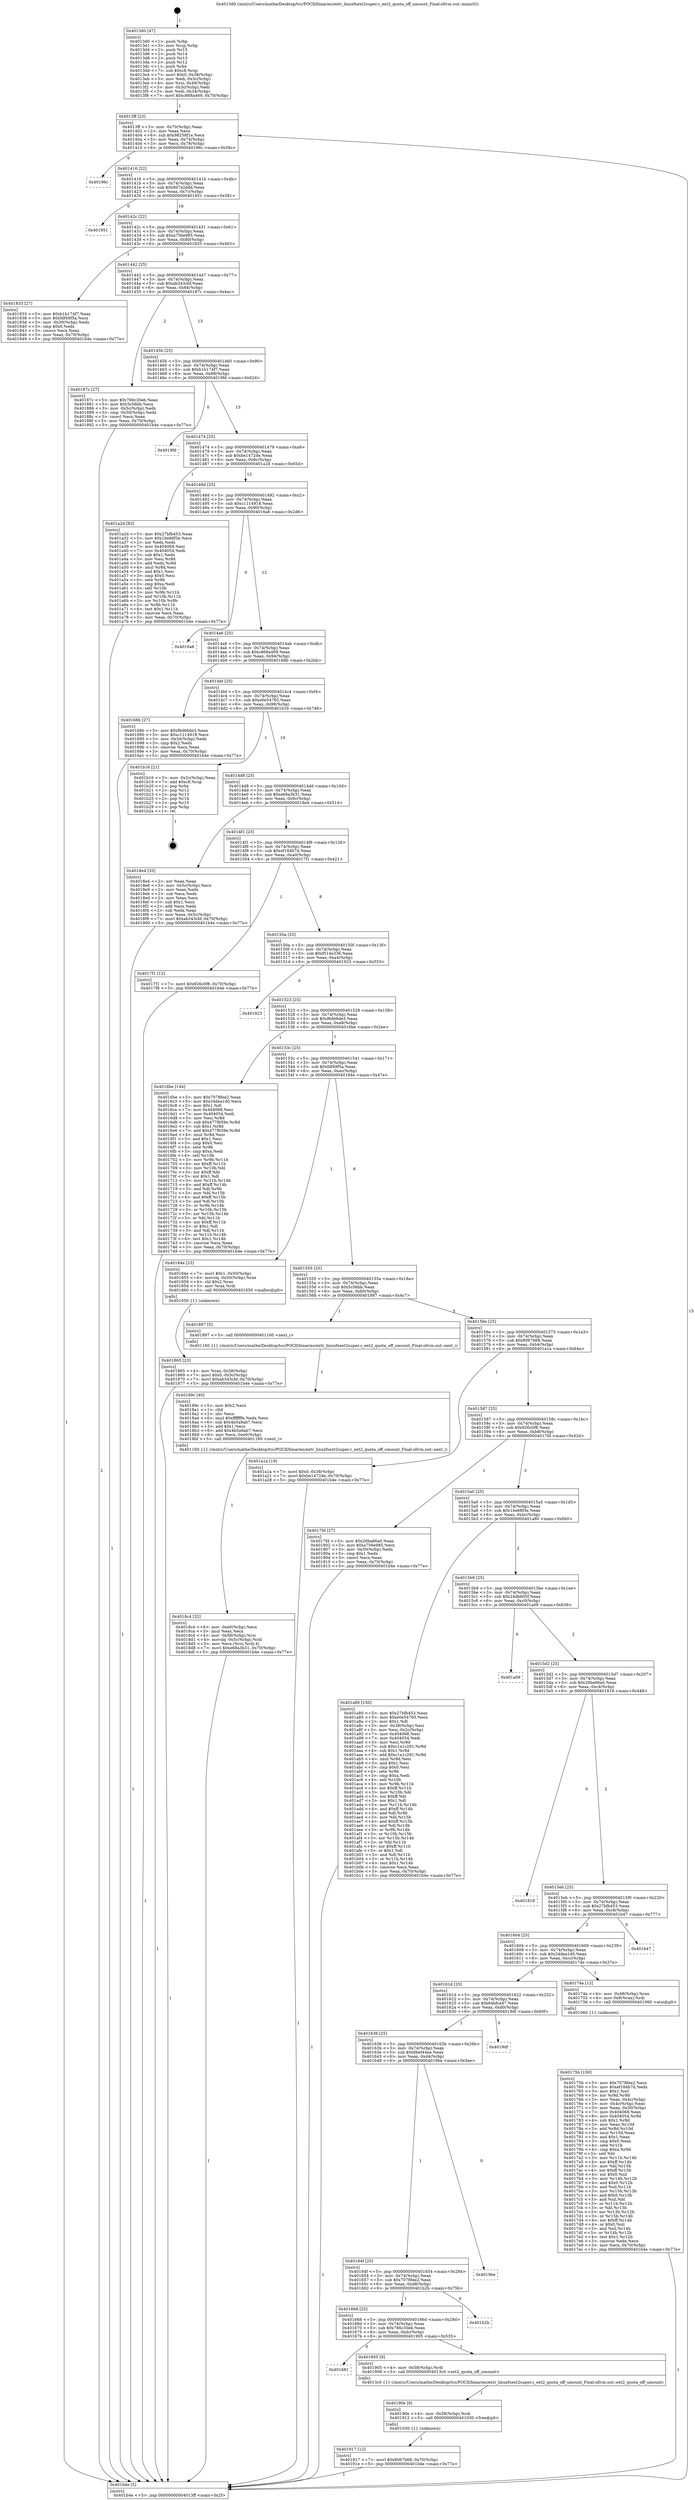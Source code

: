 digraph "0x4013d0" {
  label = "0x4013d0 (/mnt/c/Users/mathe/Desktop/tcc/POCII/binaries/extr_linuxfsext2super.c_ext2_quota_off_umount_Final-ollvm.out::main(0))"
  labelloc = "t"
  node[shape=record]

  Entry [label="",width=0.3,height=0.3,shape=circle,fillcolor=black,style=filled]
  "0x4013ff" [label="{
     0x4013ff [23]\l
     | [instrs]\l
     &nbsp;&nbsp;0x4013ff \<+3\>: mov -0x70(%rbp),%eax\l
     &nbsp;&nbsp;0x401402 \<+2\>: mov %eax,%ecx\l
     &nbsp;&nbsp;0x401404 \<+6\>: sub $0x98258f1e,%ecx\l
     &nbsp;&nbsp;0x40140a \<+3\>: mov %eax,-0x74(%rbp)\l
     &nbsp;&nbsp;0x40140d \<+3\>: mov %ecx,-0x78(%rbp)\l
     &nbsp;&nbsp;0x401410 \<+6\>: je 000000000040196c \<main+0x59c\>\l
  }"]
  "0x40196c" [label="{
     0x40196c\l
  }", style=dashed]
  "0x401416" [label="{
     0x401416 [22]\l
     | [instrs]\l
     &nbsp;&nbsp;0x401416 \<+5\>: jmp 000000000040141b \<main+0x4b\>\l
     &nbsp;&nbsp;0x40141b \<+3\>: mov -0x74(%rbp),%eax\l
     &nbsp;&nbsp;0x40141e \<+5\>: sub $0x9d7e2ddd,%eax\l
     &nbsp;&nbsp;0x401423 \<+3\>: mov %eax,-0x7c(%rbp)\l
     &nbsp;&nbsp;0x401426 \<+6\>: je 0000000000401951 \<main+0x581\>\l
  }"]
  Exit [label="",width=0.3,height=0.3,shape=circle,fillcolor=black,style=filled,peripheries=2]
  "0x401951" [label="{
     0x401951\l
  }", style=dashed]
  "0x40142c" [label="{
     0x40142c [22]\l
     | [instrs]\l
     &nbsp;&nbsp;0x40142c \<+5\>: jmp 0000000000401431 \<main+0x61\>\l
     &nbsp;&nbsp;0x401431 \<+3\>: mov -0x74(%rbp),%eax\l
     &nbsp;&nbsp;0x401434 \<+5\>: sub $0xa756e985,%eax\l
     &nbsp;&nbsp;0x401439 \<+3\>: mov %eax,-0x80(%rbp)\l
     &nbsp;&nbsp;0x40143c \<+6\>: je 0000000000401833 \<main+0x463\>\l
  }"]
  "0x401917" [label="{
     0x401917 [12]\l
     | [instrs]\l
     &nbsp;&nbsp;0x401917 \<+7\>: movl $0x8067b68,-0x70(%rbp)\l
     &nbsp;&nbsp;0x40191e \<+5\>: jmp 0000000000401b4e \<main+0x77e\>\l
  }"]
  "0x401833" [label="{
     0x401833 [27]\l
     | [instrs]\l
     &nbsp;&nbsp;0x401833 \<+5\>: mov $0xb1b174f7,%eax\l
     &nbsp;&nbsp;0x401838 \<+5\>: mov $0xfdf49f5a,%ecx\l
     &nbsp;&nbsp;0x40183d \<+3\>: mov -0x30(%rbp),%edx\l
     &nbsp;&nbsp;0x401840 \<+3\>: cmp $0x0,%edx\l
     &nbsp;&nbsp;0x401843 \<+3\>: cmove %ecx,%eax\l
     &nbsp;&nbsp;0x401846 \<+3\>: mov %eax,-0x70(%rbp)\l
     &nbsp;&nbsp;0x401849 \<+5\>: jmp 0000000000401b4e \<main+0x77e\>\l
  }"]
  "0x401442" [label="{
     0x401442 [25]\l
     | [instrs]\l
     &nbsp;&nbsp;0x401442 \<+5\>: jmp 0000000000401447 \<main+0x77\>\l
     &nbsp;&nbsp;0x401447 \<+3\>: mov -0x74(%rbp),%eax\l
     &nbsp;&nbsp;0x40144a \<+5\>: sub $0xab343cbf,%eax\l
     &nbsp;&nbsp;0x40144f \<+6\>: mov %eax,-0x84(%rbp)\l
     &nbsp;&nbsp;0x401455 \<+6\>: je 000000000040187c \<main+0x4ac\>\l
  }"]
  "0x40190e" [label="{
     0x40190e [9]\l
     | [instrs]\l
     &nbsp;&nbsp;0x40190e \<+4\>: mov -0x58(%rbp),%rdi\l
     &nbsp;&nbsp;0x401912 \<+5\>: call 0000000000401030 \<free@plt\>\l
     | [calls]\l
     &nbsp;&nbsp;0x401030 \{1\} (unknown)\l
  }"]
  "0x40187c" [label="{
     0x40187c [27]\l
     | [instrs]\l
     &nbsp;&nbsp;0x40187c \<+5\>: mov $0x766c30eb,%eax\l
     &nbsp;&nbsp;0x401881 \<+5\>: mov $0x5c56bb,%ecx\l
     &nbsp;&nbsp;0x401886 \<+3\>: mov -0x5c(%rbp),%edx\l
     &nbsp;&nbsp;0x401889 \<+3\>: cmp -0x50(%rbp),%edx\l
     &nbsp;&nbsp;0x40188c \<+3\>: cmovl %ecx,%eax\l
     &nbsp;&nbsp;0x40188f \<+3\>: mov %eax,-0x70(%rbp)\l
     &nbsp;&nbsp;0x401892 \<+5\>: jmp 0000000000401b4e \<main+0x77e\>\l
  }"]
  "0x40145b" [label="{
     0x40145b [25]\l
     | [instrs]\l
     &nbsp;&nbsp;0x40145b \<+5\>: jmp 0000000000401460 \<main+0x90\>\l
     &nbsp;&nbsp;0x401460 \<+3\>: mov -0x74(%rbp),%eax\l
     &nbsp;&nbsp;0x401463 \<+5\>: sub $0xb1b174f7,%eax\l
     &nbsp;&nbsp;0x401468 \<+6\>: mov %eax,-0x88(%rbp)\l
     &nbsp;&nbsp;0x40146e \<+6\>: je 00000000004019fd \<main+0x62d\>\l
  }"]
  "0x401681" [label="{
     0x401681\l
  }", style=dashed]
  "0x4019fd" [label="{
     0x4019fd\l
  }", style=dashed]
  "0x401474" [label="{
     0x401474 [25]\l
     | [instrs]\l
     &nbsp;&nbsp;0x401474 \<+5\>: jmp 0000000000401479 \<main+0xa9\>\l
     &nbsp;&nbsp;0x401479 \<+3\>: mov -0x74(%rbp),%eax\l
     &nbsp;&nbsp;0x40147c \<+5\>: sub $0xbe1472de,%eax\l
     &nbsp;&nbsp;0x401481 \<+6\>: mov %eax,-0x8c(%rbp)\l
     &nbsp;&nbsp;0x401487 \<+6\>: je 0000000000401a2d \<main+0x65d\>\l
  }"]
  "0x401905" [label="{
     0x401905 [9]\l
     | [instrs]\l
     &nbsp;&nbsp;0x401905 \<+4\>: mov -0x58(%rbp),%rdi\l
     &nbsp;&nbsp;0x401909 \<+5\>: call 00000000004013c0 \<ext2_quota_off_umount\>\l
     | [calls]\l
     &nbsp;&nbsp;0x4013c0 \{1\} (/mnt/c/Users/mathe/Desktop/tcc/POCII/binaries/extr_linuxfsext2super.c_ext2_quota_off_umount_Final-ollvm.out::ext2_quota_off_umount)\l
  }"]
  "0x401a2d" [label="{
     0x401a2d [83]\l
     | [instrs]\l
     &nbsp;&nbsp;0x401a2d \<+5\>: mov $0x27bfb453,%eax\l
     &nbsp;&nbsp;0x401a32 \<+5\>: mov $0x1be68f3e,%ecx\l
     &nbsp;&nbsp;0x401a37 \<+2\>: xor %edx,%edx\l
     &nbsp;&nbsp;0x401a39 \<+7\>: mov 0x404068,%esi\l
     &nbsp;&nbsp;0x401a40 \<+7\>: mov 0x404054,%edi\l
     &nbsp;&nbsp;0x401a47 \<+3\>: sub $0x1,%edx\l
     &nbsp;&nbsp;0x401a4a \<+3\>: mov %esi,%r8d\l
     &nbsp;&nbsp;0x401a4d \<+3\>: add %edx,%r8d\l
     &nbsp;&nbsp;0x401a50 \<+4\>: imul %r8d,%esi\l
     &nbsp;&nbsp;0x401a54 \<+3\>: and $0x1,%esi\l
     &nbsp;&nbsp;0x401a57 \<+3\>: cmp $0x0,%esi\l
     &nbsp;&nbsp;0x401a5a \<+4\>: sete %r9b\l
     &nbsp;&nbsp;0x401a5e \<+3\>: cmp $0xa,%edi\l
     &nbsp;&nbsp;0x401a61 \<+4\>: setl %r10b\l
     &nbsp;&nbsp;0x401a65 \<+3\>: mov %r9b,%r11b\l
     &nbsp;&nbsp;0x401a68 \<+3\>: and %r10b,%r11b\l
     &nbsp;&nbsp;0x401a6b \<+3\>: xor %r10b,%r9b\l
     &nbsp;&nbsp;0x401a6e \<+3\>: or %r9b,%r11b\l
     &nbsp;&nbsp;0x401a71 \<+4\>: test $0x1,%r11b\l
     &nbsp;&nbsp;0x401a75 \<+3\>: cmovne %ecx,%eax\l
     &nbsp;&nbsp;0x401a78 \<+3\>: mov %eax,-0x70(%rbp)\l
     &nbsp;&nbsp;0x401a7b \<+5\>: jmp 0000000000401b4e \<main+0x77e\>\l
  }"]
  "0x40148d" [label="{
     0x40148d [25]\l
     | [instrs]\l
     &nbsp;&nbsp;0x40148d \<+5\>: jmp 0000000000401492 \<main+0xc2\>\l
     &nbsp;&nbsp;0x401492 \<+3\>: mov -0x74(%rbp),%eax\l
     &nbsp;&nbsp;0x401495 \<+5\>: sub $0xc1114918,%eax\l
     &nbsp;&nbsp;0x40149a \<+6\>: mov %eax,-0x90(%rbp)\l
     &nbsp;&nbsp;0x4014a0 \<+6\>: je 00000000004016a6 \<main+0x2d6\>\l
  }"]
  "0x401668" [label="{
     0x401668 [25]\l
     | [instrs]\l
     &nbsp;&nbsp;0x401668 \<+5\>: jmp 000000000040166d \<main+0x29d\>\l
     &nbsp;&nbsp;0x40166d \<+3\>: mov -0x74(%rbp),%eax\l
     &nbsp;&nbsp;0x401670 \<+5\>: sub $0x766c30eb,%eax\l
     &nbsp;&nbsp;0x401675 \<+6\>: mov %eax,-0xdc(%rbp)\l
     &nbsp;&nbsp;0x40167b \<+6\>: je 0000000000401905 \<main+0x535\>\l
  }"]
  "0x4016a6" [label="{
     0x4016a6\l
  }", style=dashed]
  "0x4014a6" [label="{
     0x4014a6 [25]\l
     | [instrs]\l
     &nbsp;&nbsp;0x4014a6 \<+5\>: jmp 00000000004014ab \<main+0xdb\>\l
     &nbsp;&nbsp;0x4014ab \<+3\>: mov -0x74(%rbp),%eax\l
     &nbsp;&nbsp;0x4014ae \<+5\>: sub $0xc868a469,%eax\l
     &nbsp;&nbsp;0x4014b3 \<+6\>: mov %eax,-0x94(%rbp)\l
     &nbsp;&nbsp;0x4014b9 \<+6\>: je 000000000040168b \<main+0x2bb\>\l
  }"]
  "0x401b2b" [label="{
     0x401b2b\l
  }", style=dashed]
  "0x40168b" [label="{
     0x40168b [27]\l
     | [instrs]\l
     &nbsp;&nbsp;0x40168b \<+5\>: mov $0xf6d66de3,%eax\l
     &nbsp;&nbsp;0x401690 \<+5\>: mov $0xc1114918,%ecx\l
     &nbsp;&nbsp;0x401695 \<+3\>: mov -0x34(%rbp),%edx\l
     &nbsp;&nbsp;0x401698 \<+3\>: cmp $0x2,%edx\l
     &nbsp;&nbsp;0x40169b \<+3\>: cmovne %ecx,%eax\l
     &nbsp;&nbsp;0x40169e \<+3\>: mov %eax,-0x70(%rbp)\l
     &nbsp;&nbsp;0x4016a1 \<+5\>: jmp 0000000000401b4e \<main+0x77e\>\l
  }"]
  "0x4014bf" [label="{
     0x4014bf [25]\l
     | [instrs]\l
     &nbsp;&nbsp;0x4014bf \<+5\>: jmp 00000000004014c4 \<main+0xf4\>\l
     &nbsp;&nbsp;0x4014c4 \<+3\>: mov -0x74(%rbp),%eax\l
     &nbsp;&nbsp;0x4014c7 \<+5\>: sub $0xe0e54765,%eax\l
     &nbsp;&nbsp;0x4014cc \<+6\>: mov %eax,-0x98(%rbp)\l
     &nbsp;&nbsp;0x4014d2 \<+6\>: je 0000000000401b16 \<main+0x746\>\l
  }"]
  "0x401b4e" [label="{
     0x401b4e [5]\l
     | [instrs]\l
     &nbsp;&nbsp;0x401b4e \<+5\>: jmp 00000000004013ff \<main+0x2f\>\l
  }"]
  "0x4013d0" [label="{
     0x4013d0 [47]\l
     | [instrs]\l
     &nbsp;&nbsp;0x4013d0 \<+1\>: push %rbp\l
     &nbsp;&nbsp;0x4013d1 \<+3\>: mov %rsp,%rbp\l
     &nbsp;&nbsp;0x4013d4 \<+2\>: push %r15\l
     &nbsp;&nbsp;0x4013d6 \<+2\>: push %r14\l
     &nbsp;&nbsp;0x4013d8 \<+2\>: push %r13\l
     &nbsp;&nbsp;0x4013da \<+2\>: push %r12\l
     &nbsp;&nbsp;0x4013dc \<+1\>: push %rbx\l
     &nbsp;&nbsp;0x4013dd \<+7\>: sub $0xc8,%rsp\l
     &nbsp;&nbsp;0x4013e4 \<+7\>: movl $0x0,-0x38(%rbp)\l
     &nbsp;&nbsp;0x4013eb \<+3\>: mov %edi,-0x3c(%rbp)\l
     &nbsp;&nbsp;0x4013ee \<+4\>: mov %rsi,-0x48(%rbp)\l
     &nbsp;&nbsp;0x4013f2 \<+3\>: mov -0x3c(%rbp),%edi\l
     &nbsp;&nbsp;0x4013f5 \<+3\>: mov %edi,-0x34(%rbp)\l
     &nbsp;&nbsp;0x4013f8 \<+7\>: movl $0xc868a469,-0x70(%rbp)\l
  }"]
  "0x40164f" [label="{
     0x40164f [25]\l
     | [instrs]\l
     &nbsp;&nbsp;0x40164f \<+5\>: jmp 0000000000401654 \<main+0x284\>\l
     &nbsp;&nbsp;0x401654 \<+3\>: mov -0x74(%rbp),%eax\l
     &nbsp;&nbsp;0x401657 \<+5\>: sub $0x7078fee2,%eax\l
     &nbsp;&nbsp;0x40165c \<+6\>: mov %eax,-0xd8(%rbp)\l
     &nbsp;&nbsp;0x401662 \<+6\>: je 0000000000401b2b \<main+0x75b\>\l
  }"]
  "0x401b16" [label="{
     0x401b16 [21]\l
     | [instrs]\l
     &nbsp;&nbsp;0x401b16 \<+3\>: mov -0x2c(%rbp),%eax\l
     &nbsp;&nbsp;0x401b19 \<+7\>: add $0xc8,%rsp\l
     &nbsp;&nbsp;0x401b20 \<+1\>: pop %rbx\l
     &nbsp;&nbsp;0x401b21 \<+2\>: pop %r12\l
     &nbsp;&nbsp;0x401b23 \<+2\>: pop %r13\l
     &nbsp;&nbsp;0x401b25 \<+2\>: pop %r14\l
     &nbsp;&nbsp;0x401b27 \<+2\>: pop %r15\l
     &nbsp;&nbsp;0x401b29 \<+1\>: pop %rbp\l
     &nbsp;&nbsp;0x401b2a \<+1\>: ret\l
  }"]
  "0x4014d8" [label="{
     0x4014d8 [25]\l
     | [instrs]\l
     &nbsp;&nbsp;0x4014d8 \<+5\>: jmp 00000000004014dd \<main+0x10d\>\l
     &nbsp;&nbsp;0x4014dd \<+3\>: mov -0x74(%rbp),%eax\l
     &nbsp;&nbsp;0x4014e0 \<+5\>: sub $0xe68a3b31,%eax\l
     &nbsp;&nbsp;0x4014e5 \<+6\>: mov %eax,-0x9c(%rbp)\l
     &nbsp;&nbsp;0x4014eb \<+6\>: je 00000000004018e4 \<main+0x514\>\l
  }"]
  "0x4019be" [label="{
     0x4019be\l
  }", style=dashed]
  "0x4018e4" [label="{
     0x4018e4 [33]\l
     | [instrs]\l
     &nbsp;&nbsp;0x4018e4 \<+2\>: xor %eax,%eax\l
     &nbsp;&nbsp;0x4018e6 \<+3\>: mov -0x5c(%rbp),%ecx\l
     &nbsp;&nbsp;0x4018e9 \<+2\>: mov %eax,%edx\l
     &nbsp;&nbsp;0x4018eb \<+2\>: sub %ecx,%edx\l
     &nbsp;&nbsp;0x4018ed \<+2\>: mov %eax,%ecx\l
     &nbsp;&nbsp;0x4018ef \<+3\>: sub $0x1,%ecx\l
     &nbsp;&nbsp;0x4018f2 \<+2\>: add %ecx,%edx\l
     &nbsp;&nbsp;0x4018f4 \<+2\>: sub %edx,%eax\l
     &nbsp;&nbsp;0x4018f6 \<+3\>: mov %eax,-0x5c(%rbp)\l
     &nbsp;&nbsp;0x4018f9 \<+7\>: movl $0xab343cbf,-0x70(%rbp)\l
     &nbsp;&nbsp;0x401900 \<+5\>: jmp 0000000000401b4e \<main+0x77e\>\l
  }"]
  "0x4014f1" [label="{
     0x4014f1 [25]\l
     | [instrs]\l
     &nbsp;&nbsp;0x4014f1 \<+5\>: jmp 00000000004014f6 \<main+0x126\>\l
     &nbsp;&nbsp;0x4014f6 \<+3\>: mov -0x74(%rbp),%eax\l
     &nbsp;&nbsp;0x4014f9 \<+5\>: sub $0xef184b7d,%eax\l
     &nbsp;&nbsp;0x4014fe \<+6\>: mov %eax,-0xa0(%rbp)\l
     &nbsp;&nbsp;0x401504 \<+6\>: je 00000000004017f1 \<main+0x421\>\l
  }"]
  "0x401636" [label="{
     0x401636 [25]\l
     | [instrs]\l
     &nbsp;&nbsp;0x401636 \<+5\>: jmp 000000000040163b \<main+0x26b\>\l
     &nbsp;&nbsp;0x40163b \<+3\>: mov -0x74(%rbp),%eax\l
     &nbsp;&nbsp;0x40163e \<+5\>: sub $0x6bef44ee,%eax\l
     &nbsp;&nbsp;0x401643 \<+6\>: mov %eax,-0xd4(%rbp)\l
     &nbsp;&nbsp;0x401649 \<+6\>: je 00000000004019be \<main+0x5ee\>\l
  }"]
  "0x4017f1" [label="{
     0x4017f1 [12]\l
     | [instrs]\l
     &nbsp;&nbsp;0x4017f1 \<+7\>: movl $0x926c0f8,-0x70(%rbp)\l
     &nbsp;&nbsp;0x4017f8 \<+5\>: jmp 0000000000401b4e \<main+0x77e\>\l
  }"]
  "0x40150a" [label="{
     0x40150a [25]\l
     | [instrs]\l
     &nbsp;&nbsp;0x40150a \<+5\>: jmp 000000000040150f \<main+0x13f\>\l
     &nbsp;&nbsp;0x40150f \<+3\>: mov -0x74(%rbp),%eax\l
     &nbsp;&nbsp;0x401512 \<+5\>: sub $0xf514e336,%eax\l
     &nbsp;&nbsp;0x401517 \<+6\>: mov %eax,-0xa4(%rbp)\l
     &nbsp;&nbsp;0x40151d \<+6\>: je 0000000000401923 \<main+0x553\>\l
  }"]
  "0x4019df" [label="{
     0x4019df\l
  }", style=dashed]
  "0x401923" [label="{
     0x401923\l
  }", style=dashed]
  "0x401523" [label="{
     0x401523 [25]\l
     | [instrs]\l
     &nbsp;&nbsp;0x401523 \<+5\>: jmp 0000000000401528 \<main+0x158\>\l
     &nbsp;&nbsp;0x401528 \<+3\>: mov -0x74(%rbp),%eax\l
     &nbsp;&nbsp;0x40152b \<+5\>: sub $0xf6d66de3,%eax\l
     &nbsp;&nbsp;0x401530 \<+6\>: mov %eax,-0xa8(%rbp)\l
     &nbsp;&nbsp;0x401536 \<+6\>: je 00000000004016be \<main+0x2ee\>\l
  }"]
  "0x4018c4" [label="{
     0x4018c4 [32]\l
     | [instrs]\l
     &nbsp;&nbsp;0x4018c4 \<+6\>: mov -0xe0(%rbp),%ecx\l
     &nbsp;&nbsp;0x4018ca \<+3\>: imul %eax,%ecx\l
     &nbsp;&nbsp;0x4018cd \<+4\>: mov -0x58(%rbp),%rsi\l
     &nbsp;&nbsp;0x4018d1 \<+4\>: movslq -0x5c(%rbp),%rdi\l
     &nbsp;&nbsp;0x4018d5 \<+3\>: mov %ecx,(%rsi,%rdi,4)\l
     &nbsp;&nbsp;0x4018d8 \<+7\>: movl $0xe68a3b31,-0x70(%rbp)\l
     &nbsp;&nbsp;0x4018df \<+5\>: jmp 0000000000401b4e \<main+0x77e\>\l
  }"]
  "0x4016be" [label="{
     0x4016be [144]\l
     | [instrs]\l
     &nbsp;&nbsp;0x4016be \<+5\>: mov $0x7078fee2,%eax\l
     &nbsp;&nbsp;0x4016c3 \<+5\>: mov $0x34dea1d0,%ecx\l
     &nbsp;&nbsp;0x4016c8 \<+2\>: mov $0x1,%dl\l
     &nbsp;&nbsp;0x4016ca \<+7\>: mov 0x404068,%esi\l
     &nbsp;&nbsp;0x4016d1 \<+7\>: mov 0x404054,%edi\l
     &nbsp;&nbsp;0x4016d8 \<+3\>: mov %esi,%r8d\l
     &nbsp;&nbsp;0x4016db \<+7\>: sub $0x477fb59e,%r8d\l
     &nbsp;&nbsp;0x4016e2 \<+4\>: sub $0x1,%r8d\l
     &nbsp;&nbsp;0x4016e6 \<+7\>: add $0x477fb59e,%r8d\l
     &nbsp;&nbsp;0x4016ed \<+4\>: imul %r8d,%esi\l
     &nbsp;&nbsp;0x4016f1 \<+3\>: and $0x1,%esi\l
     &nbsp;&nbsp;0x4016f4 \<+3\>: cmp $0x0,%esi\l
     &nbsp;&nbsp;0x4016f7 \<+4\>: sete %r9b\l
     &nbsp;&nbsp;0x4016fb \<+3\>: cmp $0xa,%edi\l
     &nbsp;&nbsp;0x4016fe \<+4\>: setl %r10b\l
     &nbsp;&nbsp;0x401702 \<+3\>: mov %r9b,%r11b\l
     &nbsp;&nbsp;0x401705 \<+4\>: xor $0xff,%r11b\l
     &nbsp;&nbsp;0x401709 \<+3\>: mov %r10b,%bl\l
     &nbsp;&nbsp;0x40170c \<+3\>: xor $0xff,%bl\l
     &nbsp;&nbsp;0x40170f \<+3\>: xor $0x1,%dl\l
     &nbsp;&nbsp;0x401712 \<+3\>: mov %r11b,%r14b\l
     &nbsp;&nbsp;0x401715 \<+4\>: and $0xff,%r14b\l
     &nbsp;&nbsp;0x401719 \<+3\>: and %dl,%r9b\l
     &nbsp;&nbsp;0x40171c \<+3\>: mov %bl,%r15b\l
     &nbsp;&nbsp;0x40171f \<+4\>: and $0xff,%r15b\l
     &nbsp;&nbsp;0x401723 \<+3\>: and %dl,%r10b\l
     &nbsp;&nbsp;0x401726 \<+3\>: or %r9b,%r14b\l
     &nbsp;&nbsp;0x401729 \<+3\>: or %r10b,%r15b\l
     &nbsp;&nbsp;0x40172c \<+3\>: xor %r15b,%r14b\l
     &nbsp;&nbsp;0x40172f \<+3\>: or %bl,%r11b\l
     &nbsp;&nbsp;0x401732 \<+4\>: xor $0xff,%r11b\l
     &nbsp;&nbsp;0x401736 \<+3\>: or $0x1,%dl\l
     &nbsp;&nbsp;0x401739 \<+3\>: and %dl,%r11b\l
     &nbsp;&nbsp;0x40173c \<+3\>: or %r11b,%r14b\l
     &nbsp;&nbsp;0x40173f \<+4\>: test $0x1,%r14b\l
     &nbsp;&nbsp;0x401743 \<+3\>: cmovne %ecx,%eax\l
     &nbsp;&nbsp;0x401746 \<+3\>: mov %eax,-0x70(%rbp)\l
     &nbsp;&nbsp;0x401749 \<+5\>: jmp 0000000000401b4e \<main+0x77e\>\l
  }"]
  "0x40153c" [label="{
     0x40153c [25]\l
     | [instrs]\l
     &nbsp;&nbsp;0x40153c \<+5\>: jmp 0000000000401541 \<main+0x171\>\l
     &nbsp;&nbsp;0x401541 \<+3\>: mov -0x74(%rbp),%eax\l
     &nbsp;&nbsp;0x401544 \<+5\>: sub $0xfdf49f5a,%eax\l
     &nbsp;&nbsp;0x401549 \<+6\>: mov %eax,-0xac(%rbp)\l
     &nbsp;&nbsp;0x40154f \<+6\>: je 000000000040184e \<main+0x47e\>\l
  }"]
  "0x40189c" [label="{
     0x40189c [40]\l
     | [instrs]\l
     &nbsp;&nbsp;0x40189c \<+5\>: mov $0x2,%ecx\l
     &nbsp;&nbsp;0x4018a1 \<+1\>: cltd\l
     &nbsp;&nbsp;0x4018a2 \<+2\>: idiv %ecx\l
     &nbsp;&nbsp;0x4018a4 \<+6\>: imul $0xfffffffe,%edx,%ecx\l
     &nbsp;&nbsp;0x4018aa \<+6\>: sub $0x4b5a9ab7,%ecx\l
     &nbsp;&nbsp;0x4018b0 \<+3\>: add $0x1,%ecx\l
     &nbsp;&nbsp;0x4018b3 \<+6\>: add $0x4b5a9ab7,%ecx\l
     &nbsp;&nbsp;0x4018b9 \<+6\>: mov %ecx,-0xe0(%rbp)\l
     &nbsp;&nbsp;0x4018bf \<+5\>: call 0000000000401160 \<next_i\>\l
     | [calls]\l
     &nbsp;&nbsp;0x401160 \{1\} (/mnt/c/Users/mathe/Desktop/tcc/POCII/binaries/extr_linuxfsext2super.c_ext2_quota_off_umount_Final-ollvm.out::next_i)\l
  }"]
  "0x40184e" [label="{
     0x40184e [23]\l
     | [instrs]\l
     &nbsp;&nbsp;0x40184e \<+7\>: movl $0x1,-0x50(%rbp)\l
     &nbsp;&nbsp;0x401855 \<+4\>: movslq -0x50(%rbp),%rax\l
     &nbsp;&nbsp;0x401859 \<+4\>: shl $0x2,%rax\l
     &nbsp;&nbsp;0x40185d \<+3\>: mov %rax,%rdi\l
     &nbsp;&nbsp;0x401860 \<+5\>: call 0000000000401050 \<malloc@plt\>\l
     | [calls]\l
     &nbsp;&nbsp;0x401050 \{1\} (unknown)\l
  }"]
  "0x401555" [label="{
     0x401555 [25]\l
     | [instrs]\l
     &nbsp;&nbsp;0x401555 \<+5\>: jmp 000000000040155a \<main+0x18a\>\l
     &nbsp;&nbsp;0x40155a \<+3\>: mov -0x74(%rbp),%eax\l
     &nbsp;&nbsp;0x40155d \<+5\>: sub $0x5c56bb,%eax\l
     &nbsp;&nbsp;0x401562 \<+6\>: mov %eax,-0xb0(%rbp)\l
     &nbsp;&nbsp;0x401568 \<+6\>: je 0000000000401897 \<main+0x4c7\>\l
  }"]
  "0x401865" [label="{
     0x401865 [23]\l
     | [instrs]\l
     &nbsp;&nbsp;0x401865 \<+4\>: mov %rax,-0x58(%rbp)\l
     &nbsp;&nbsp;0x401869 \<+7\>: movl $0x0,-0x5c(%rbp)\l
     &nbsp;&nbsp;0x401870 \<+7\>: movl $0xab343cbf,-0x70(%rbp)\l
     &nbsp;&nbsp;0x401877 \<+5\>: jmp 0000000000401b4e \<main+0x77e\>\l
  }"]
  "0x401897" [label="{
     0x401897 [5]\l
     | [instrs]\l
     &nbsp;&nbsp;0x401897 \<+5\>: call 0000000000401160 \<next_i\>\l
     | [calls]\l
     &nbsp;&nbsp;0x401160 \{1\} (/mnt/c/Users/mathe/Desktop/tcc/POCII/binaries/extr_linuxfsext2super.c_ext2_quota_off_umount_Final-ollvm.out::next_i)\l
  }"]
  "0x40156e" [label="{
     0x40156e [25]\l
     | [instrs]\l
     &nbsp;&nbsp;0x40156e \<+5\>: jmp 0000000000401573 \<main+0x1a3\>\l
     &nbsp;&nbsp;0x401573 \<+3\>: mov -0x74(%rbp),%eax\l
     &nbsp;&nbsp;0x401576 \<+5\>: sub $0x8067b68,%eax\l
     &nbsp;&nbsp;0x40157b \<+6\>: mov %eax,-0xb4(%rbp)\l
     &nbsp;&nbsp;0x401581 \<+6\>: je 0000000000401a1a \<main+0x64a\>\l
  }"]
  "0x40175b" [label="{
     0x40175b [150]\l
     | [instrs]\l
     &nbsp;&nbsp;0x40175b \<+5\>: mov $0x7078fee2,%ecx\l
     &nbsp;&nbsp;0x401760 \<+5\>: mov $0xef184b7d,%edx\l
     &nbsp;&nbsp;0x401765 \<+3\>: mov $0x1,%sil\l
     &nbsp;&nbsp;0x401768 \<+3\>: xor %r8d,%r8d\l
     &nbsp;&nbsp;0x40176b \<+3\>: mov %eax,-0x4c(%rbp)\l
     &nbsp;&nbsp;0x40176e \<+3\>: mov -0x4c(%rbp),%eax\l
     &nbsp;&nbsp;0x401771 \<+3\>: mov %eax,-0x30(%rbp)\l
     &nbsp;&nbsp;0x401774 \<+7\>: mov 0x404068,%eax\l
     &nbsp;&nbsp;0x40177b \<+8\>: mov 0x404054,%r9d\l
     &nbsp;&nbsp;0x401783 \<+4\>: sub $0x1,%r8d\l
     &nbsp;&nbsp;0x401787 \<+3\>: mov %eax,%r10d\l
     &nbsp;&nbsp;0x40178a \<+3\>: add %r8d,%r10d\l
     &nbsp;&nbsp;0x40178d \<+4\>: imul %r10d,%eax\l
     &nbsp;&nbsp;0x401791 \<+3\>: and $0x1,%eax\l
     &nbsp;&nbsp;0x401794 \<+3\>: cmp $0x0,%eax\l
     &nbsp;&nbsp;0x401797 \<+4\>: sete %r11b\l
     &nbsp;&nbsp;0x40179b \<+4\>: cmp $0xa,%r9d\l
     &nbsp;&nbsp;0x40179f \<+3\>: setl %bl\l
     &nbsp;&nbsp;0x4017a2 \<+3\>: mov %r11b,%r14b\l
     &nbsp;&nbsp;0x4017a5 \<+4\>: xor $0xff,%r14b\l
     &nbsp;&nbsp;0x4017a9 \<+3\>: mov %bl,%r15b\l
     &nbsp;&nbsp;0x4017ac \<+4\>: xor $0xff,%r15b\l
     &nbsp;&nbsp;0x4017b0 \<+4\>: xor $0x0,%sil\l
     &nbsp;&nbsp;0x4017b4 \<+3\>: mov %r14b,%r12b\l
     &nbsp;&nbsp;0x4017b7 \<+4\>: and $0x0,%r12b\l
     &nbsp;&nbsp;0x4017bb \<+3\>: and %sil,%r11b\l
     &nbsp;&nbsp;0x4017be \<+3\>: mov %r15b,%r13b\l
     &nbsp;&nbsp;0x4017c1 \<+4\>: and $0x0,%r13b\l
     &nbsp;&nbsp;0x4017c5 \<+3\>: and %sil,%bl\l
     &nbsp;&nbsp;0x4017c8 \<+3\>: or %r11b,%r12b\l
     &nbsp;&nbsp;0x4017cb \<+3\>: or %bl,%r13b\l
     &nbsp;&nbsp;0x4017ce \<+3\>: xor %r13b,%r12b\l
     &nbsp;&nbsp;0x4017d1 \<+3\>: or %r15b,%r14b\l
     &nbsp;&nbsp;0x4017d4 \<+4\>: xor $0xff,%r14b\l
     &nbsp;&nbsp;0x4017d8 \<+4\>: or $0x0,%sil\l
     &nbsp;&nbsp;0x4017dc \<+3\>: and %sil,%r14b\l
     &nbsp;&nbsp;0x4017df \<+3\>: or %r14b,%r12b\l
     &nbsp;&nbsp;0x4017e2 \<+4\>: test $0x1,%r12b\l
     &nbsp;&nbsp;0x4017e6 \<+3\>: cmovne %edx,%ecx\l
     &nbsp;&nbsp;0x4017e9 \<+3\>: mov %ecx,-0x70(%rbp)\l
     &nbsp;&nbsp;0x4017ec \<+5\>: jmp 0000000000401b4e \<main+0x77e\>\l
  }"]
  "0x401a1a" [label="{
     0x401a1a [19]\l
     | [instrs]\l
     &nbsp;&nbsp;0x401a1a \<+7\>: movl $0x0,-0x38(%rbp)\l
     &nbsp;&nbsp;0x401a21 \<+7\>: movl $0xbe1472de,-0x70(%rbp)\l
     &nbsp;&nbsp;0x401a28 \<+5\>: jmp 0000000000401b4e \<main+0x77e\>\l
  }"]
  "0x401587" [label="{
     0x401587 [25]\l
     | [instrs]\l
     &nbsp;&nbsp;0x401587 \<+5\>: jmp 000000000040158c \<main+0x1bc\>\l
     &nbsp;&nbsp;0x40158c \<+3\>: mov -0x74(%rbp),%eax\l
     &nbsp;&nbsp;0x40158f \<+5\>: sub $0x926c0f8,%eax\l
     &nbsp;&nbsp;0x401594 \<+6\>: mov %eax,-0xb8(%rbp)\l
     &nbsp;&nbsp;0x40159a \<+6\>: je 00000000004017fd \<main+0x42d\>\l
  }"]
  "0x40161d" [label="{
     0x40161d [25]\l
     | [instrs]\l
     &nbsp;&nbsp;0x40161d \<+5\>: jmp 0000000000401622 \<main+0x252\>\l
     &nbsp;&nbsp;0x401622 \<+3\>: mov -0x74(%rbp),%eax\l
     &nbsp;&nbsp;0x401625 \<+5\>: sub $0x64bfca47,%eax\l
     &nbsp;&nbsp;0x40162a \<+6\>: mov %eax,-0xd0(%rbp)\l
     &nbsp;&nbsp;0x401630 \<+6\>: je 00000000004019df \<main+0x60f\>\l
  }"]
  "0x4017fd" [label="{
     0x4017fd [27]\l
     | [instrs]\l
     &nbsp;&nbsp;0x4017fd \<+5\>: mov $0x26ba66a0,%eax\l
     &nbsp;&nbsp;0x401802 \<+5\>: mov $0xa756e985,%ecx\l
     &nbsp;&nbsp;0x401807 \<+3\>: mov -0x30(%rbp),%edx\l
     &nbsp;&nbsp;0x40180a \<+3\>: cmp $0x1,%edx\l
     &nbsp;&nbsp;0x40180d \<+3\>: cmovl %ecx,%eax\l
     &nbsp;&nbsp;0x401810 \<+3\>: mov %eax,-0x70(%rbp)\l
     &nbsp;&nbsp;0x401813 \<+5\>: jmp 0000000000401b4e \<main+0x77e\>\l
  }"]
  "0x4015a0" [label="{
     0x4015a0 [25]\l
     | [instrs]\l
     &nbsp;&nbsp;0x4015a0 \<+5\>: jmp 00000000004015a5 \<main+0x1d5\>\l
     &nbsp;&nbsp;0x4015a5 \<+3\>: mov -0x74(%rbp),%eax\l
     &nbsp;&nbsp;0x4015a8 \<+5\>: sub $0x1be68f3e,%eax\l
     &nbsp;&nbsp;0x4015ad \<+6\>: mov %eax,-0xbc(%rbp)\l
     &nbsp;&nbsp;0x4015b3 \<+6\>: je 0000000000401a80 \<main+0x6b0\>\l
  }"]
  "0x40174e" [label="{
     0x40174e [13]\l
     | [instrs]\l
     &nbsp;&nbsp;0x40174e \<+4\>: mov -0x48(%rbp),%rax\l
     &nbsp;&nbsp;0x401752 \<+4\>: mov 0x8(%rax),%rdi\l
     &nbsp;&nbsp;0x401756 \<+5\>: call 0000000000401060 \<atoi@plt\>\l
     | [calls]\l
     &nbsp;&nbsp;0x401060 \{1\} (unknown)\l
  }"]
  "0x401a80" [label="{
     0x401a80 [150]\l
     | [instrs]\l
     &nbsp;&nbsp;0x401a80 \<+5\>: mov $0x27bfb453,%eax\l
     &nbsp;&nbsp;0x401a85 \<+5\>: mov $0xe0e54765,%ecx\l
     &nbsp;&nbsp;0x401a8a \<+2\>: mov $0x1,%dl\l
     &nbsp;&nbsp;0x401a8c \<+3\>: mov -0x38(%rbp),%esi\l
     &nbsp;&nbsp;0x401a8f \<+3\>: mov %esi,-0x2c(%rbp)\l
     &nbsp;&nbsp;0x401a92 \<+7\>: mov 0x404068,%esi\l
     &nbsp;&nbsp;0x401a99 \<+7\>: mov 0x404054,%edi\l
     &nbsp;&nbsp;0x401aa0 \<+3\>: mov %esi,%r8d\l
     &nbsp;&nbsp;0x401aa3 \<+7\>: sub $0xc1a1c291,%r8d\l
     &nbsp;&nbsp;0x401aaa \<+4\>: sub $0x1,%r8d\l
     &nbsp;&nbsp;0x401aae \<+7\>: add $0xc1a1c291,%r8d\l
     &nbsp;&nbsp;0x401ab5 \<+4\>: imul %r8d,%esi\l
     &nbsp;&nbsp;0x401ab9 \<+3\>: and $0x1,%esi\l
     &nbsp;&nbsp;0x401abc \<+3\>: cmp $0x0,%esi\l
     &nbsp;&nbsp;0x401abf \<+4\>: sete %r9b\l
     &nbsp;&nbsp;0x401ac3 \<+3\>: cmp $0xa,%edi\l
     &nbsp;&nbsp;0x401ac6 \<+4\>: setl %r10b\l
     &nbsp;&nbsp;0x401aca \<+3\>: mov %r9b,%r11b\l
     &nbsp;&nbsp;0x401acd \<+4\>: xor $0xff,%r11b\l
     &nbsp;&nbsp;0x401ad1 \<+3\>: mov %r10b,%bl\l
     &nbsp;&nbsp;0x401ad4 \<+3\>: xor $0xff,%bl\l
     &nbsp;&nbsp;0x401ad7 \<+3\>: xor $0x1,%dl\l
     &nbsp;&nbsp;0x401ada \<+3\>: mov %r11b,%r14b\l
     &nbsp;&nbsp;0x401add \<+4\>: and $0xff,%r14b\l
     &nbsp;&nbsp;0x401ae1 \<+3\>: and %dl,%r9b\l
     &nbsp;&nbsp;0x401ae4 \<+3\>: mov %bl,%r15b\l
     &nbsp;&nbsp;0x401ae7 \<+4\>: and $0xff,%r15b\l
     &nbsp;&nbsp;0x401aeb \<+3\>: and %dl,%r10b\l
     &nbsp;&nbsp;0x401aee \<+3\>: or %r9b,%r14b\l
     &nbsp;&nbsp;0x401af1 \<+3\>: or %r10b,%r15b\l
     &nbsp;&nbsp;0x401af4 \<+3\>: xor %r15b,%r14b\l
     &nbsp;&nbsp;0x401af7 \<+3\>: or %bl,%r11b\l
     &nbsp;&nbsp;0x401afa \<+4\>: xor $0xff,%r11b\l
     &nbsp;&nbsp;0x401afe \<+3\>: or $0x1,%dl\l
     &nbsp;&nbsp;0x401b01 \<+3\>: and %dl,%r11b\l
     &nbsp;&nbsp;0x401b04 \<+3\>: or %r11b,%r14b\l
     &nbsp;&nbsp;0x401b07 \<+4\>: test $0x1,%r14b\l
     &nbsp;&nbsp;0x401b0b \<+3\>: cmovne %ecx,%eax\l
     &nbsp;&nbsp;0x401b0e \<+3\>: mov %eax,-0x70(%rbp)\l
     &nbsp;&nbsp;0x401b11 \<+5\>: jmp 0000000000401b4e \<main+0x77e\>\l
  }"]
  "0x4015b9" [label="{
     0x4015b9 [25]\l
     | [instrs]\l
     &nbsp;&nbsp;0x4015b9 \<+5\>: jmp 00000000004015be \<main+0x1ee\>\l
     &nbsp;&nbsp;0x4015be \<+3\>: mov -0x74(%rbp),%eax\l
     &nbsp;&nbsp;0x4015c1 \<+5\>: sub $0x24db605f,%eax\l
     &nbsp;&nbsp;0x4015c6 \<+6\>: mov %eax,-0xc0(%rbp)\l
     &nbsp;&nbsp;0x4015cc \<+6\>: je 0000000000401a09 \<main+0x639\>\l
  }"]
  "0x401604" [label="{
     0x401604 [25]\l
     | [instrs]\l
     &nbsp;&nbsp;0x401604 \<+5\>: jmp 0000000000401609 \<main+0x239\>\l
     &nbsp;&nbsp;0x401609 \<+3\>: mov -0x74(%rbp),%eax\l
     &nbsp;&nbsp;0x40160c \<+5\>: sub $0x34dea1d0,%eax\l
     &nbsp;&nbsp;0x401611 \<+6\>: mov %eax,-0xcc(%rbp)\l
     &nbsp;&nbsp;0x401617 \<+6\>: je 000000000040174e \<main+0x37e\>\l
  }"]
  "0x401a09" [label="{
     0x401a09\l
  }", style=dashed]
  "0x4015d2" [label="{
     0x4015d2 [25]\l
     | [instrs]\l
     &nbsp;&nbsp;0x4015d2 \<+5\>: jmp 00000000004015d7 \<main+0x207\>\l
     &nbsp;&nbsp;0x4015d7 \<+3\>: mov -0x74(%rbp),%eax\l
     &nbsp;&nbsp;0x4015da \<+5\>: sub $0x26ba66a0,%eax\l
     &nbsp;&nbsp;0x4015df \<+6\>: mov %eax,-0xc4(%rbp)\l
     &nbsp;&nbsp;0x4015e5 \<+6\>: je 0000000000401818 \<main+0x448\>\l
  }"]
  "0x401b47" [label="{
     0x401b47\l
  }", style=dashed]
  "0x401818" [label="{
     0x401818\l
  }", style=dashed]
  "0x4015eb" [label="{
     0x4015eb [25]\l
     | [instrs]\l
     &nbsp;&nbsp;0x4015eb \<+5\>: jmp 00000000004015f0 \<main+0x220\>\l
     &nbsp;&nbsp;0x4015f0 \<+3\>: mov -0x74(%rbp),%eax\l
     &nbsp;&nbsp;0x4015f3 \<+5\>: sub $0x27bfb453,%eax\l
     &nbsp;&nbsp;0x4015f8 \<+6\>: mov %eax,-0xc8(%rbp)\l
     &nbsp;&nbsp;0x4015fe \<+6\>: je 0000000000401b47 \<main+0x777\>\l
  }"]
  Entry -> "0x4013d0" [label=" 1"]
  "0x4013ff" -> "0x40196c" [label=" 0"]
  "0x4013ff" -> "0x401416" [label=" 16"]
  "0x401b16" -> Exit [label=" 1"]
  "0x401416" -> "0x401951" [label=" 0"]
  "0x401416" -> "0x40142c" [label=" 16"]
  "0x401a80" -> "0x401b4e" [label=" 1"]
  "0x40142c" -> "0x401833" [label=" 1"]
  "0x40142c" -> "0x401442" [label=" 15"]
  "0x401a2d" -> "0x401b4e" [label=" 1"]
  "0x401442" -> "0x40187c" [label=" 2"]
  "0x401442" -> "0x40145b" [label=" 13"]
  "0x401a1a" -> "0x401b4e" [label=" 1"]
  "0x40145b" -> "0x4019fd" [label=" 0"]
  "0x40145b" -> "0x401474" [label=" 13"]
  "0x401917" -> "0x401b4e" [label=" 1"]
  "0x401474" -> "0x401a2d" [label=" 1"]
  "0x401474" -> "0x40148d" [label=" 12"]
  "0x40190e" -> "0x401917" [label=" 1"]
  "0x40148d" -> "0x4016a6" [label=" 0"]
  "0x40148d" -> "0x4014a6" [label=" 12"]
  "0x401668" -> "0x401681" [label=" 0"]
  "0x4014a6" -> "0x40168b" [label=" 1"]
  "0x4014a6" -> "0x4014bf" [label=" 11"]
  "0x40168b" -> "0x401b4e" [label=" 1"]
  "0x4013d0" -> "0x4013ff" [label=" 1"]
  "0x401b4e" -> "0x4013ff" [label=" 15"]
  "0x401668" -> "0x401905" [label=" 1"]
  "0x4014bf" -> "0x401b16" [label=" 1"]
  "0x4014bf" -> "0x4014d8" [label=" 10"]
  "0x40164f" -> "0x401668" [label=" 1"]
  "0x4014d8" -> "0x4018e4" [label=" 1"]
  "0x4014d8" -> "0x4014f1" [label=" 9"]
  "0x40164f" -> "0x401b2b" [label=" 0"]
  "0x4014f1" -> "0x4017f1" [label=" 1"]
  "0x4014f1" -> "0x40150a" [label=" 8"]
  "0x401636" -> "0x40164f" [label=" 1"]
  "0x40150a" -> "0x401923" [label=" 0"]
  "0x40150a" -> "0x401523" [label=" 8"]
  "0x401636" -> "0x4019be" [label=" 0"]
  "0x401523" -> "0x4016be" [label=" 1"]
  "0x401523" -> "0x40153c" [label=" 7"]
  "0x4016be" -> "0x401b4e" [label=" 1"]
  "0x40161d" -> "0x401636" [label=" 1"]
  "0x40153c" -> "0x40184e" [label=" 1"]
  "0x40153c" -> "0x401555" [label=" 6"]
  "0x40161d" -> "0x4019df" [label=" 0"]
  "0x401555" -> "0x401897" [label=" 1"]
  "0x401555" -> "0x40156e" [label=" 5"]
  "0x401905" -> "0x40190e" [label=" 1"]
  "0x40156e" -> "0x401a1a" [label=" 1"]
  "0x40156e" -> "0x401587" [label=" 4"]
  "0x4018e4" -> "0x401b4e" [label=" 1"]
  "0x401587" -> "0x4017fd" [label=" 1"]
  "0x401587" -> "0x4015a0" [label=" 3"]
  "0x4018c4" -> "0x401b4e" [label=" 1"]
  "0x4015a0" -> "0x401a80" [label=" 1"]
  "0x4015a0" -> "0x4015b9" [label=" 2"]
  "0x40189c" -> "0x4018c4" [label=" 1"]
  "0x4015b9" -> "0x401a09" [label=" 0"]
  "0x4015b9" -> "0x4015d2" [label=" 2"]
  "0x40187c" -> "0x401b4e" [label=" 2"]
  "0x4015d2" -> "0x401818" [label=" 0"]
  "0x4015d2" -> "0x4015eb" [label=" 2"]
  "0x401865" -> "0x401b4e" [label=" 1"]
  "0x4015eb" -> "0x401b47" [label=" 0"]
  "0x4015eb" -> "0x401604" [label=" 2"]
  "0x401897" -> "0x40189c" [label=" 1"]
  "0x401604" -> "0x40174e" [label=" 1"]
  "0x401604" -> "0x40161d" [label=" 1"]
  "0x40174e" -> "0x40175b" [label=" 1"]
  "0x40175b" -> "0x401b4e" [label=" 1"]
  "0x4017f1" -> "0x401b4e" [label=" 1"]
  "0x4017fd" -> "0x401b4e" [label=" 1"]
  "0x401833" -> "0x401b4e" [label=" 1"]
  "0x40184e" -> "0x401865" [label=" 1"]
}

